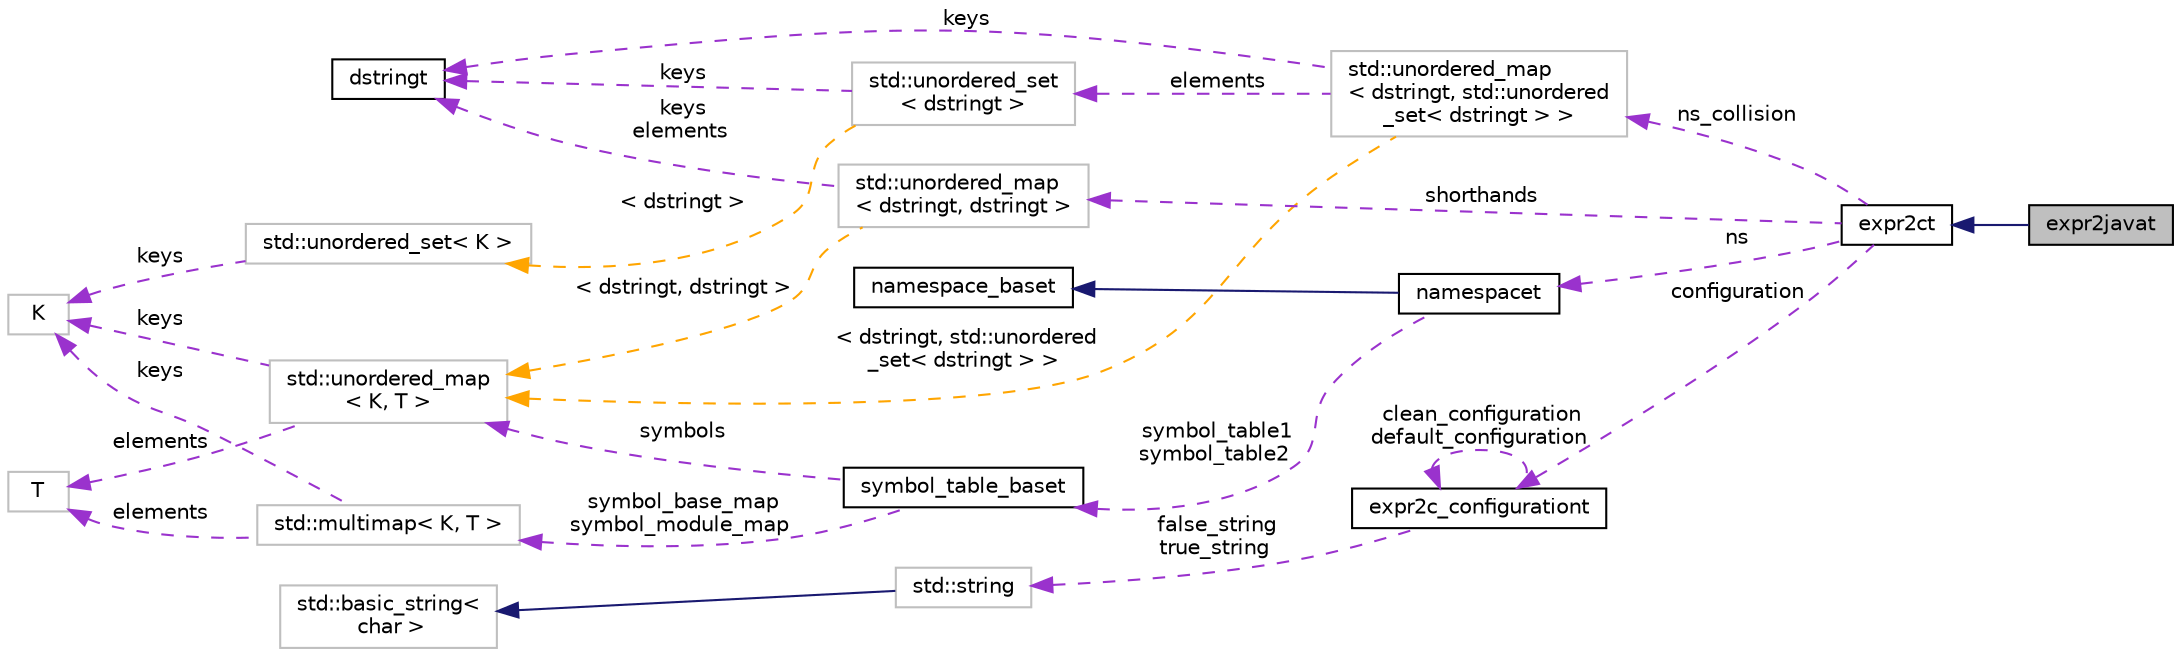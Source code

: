 digraph "expr2javat"
{
 // LATEX_PDF_SIZE
  bgcolor="transparent";
  edge [fontname="Helvetica",fontsize="10",labelfontname="Helvetica",labelfontsize="10"];
  node [fontname="Helvetica",fontsize="10",shape=record];
  rankdir="LR";
  Node1 [label="expr2javat",height=0.2,width=0.4,color="black", fillcolor="grey75", style="filled", fontcolor="black",tooltip=" "];
  Node2 -> Node1 [dir="back",color="midnightblue",fontsize="10",style="solid",fontname="Helvetica"];
  Node2 [label="expr2ct",height=0.2,width=0.4,color="black",URL="$classexpr2ct.html",tooltip=" "];
  Node3 -> Node2 [dir="back",color="darkorchid3",fontsize="10",style="dashed",label=" ns_collision" ,fontname="Helvetica"];
  Node3 [label="std::unordered_map\l\< dstringt, std::unordered\l_set\< dstringt \> \>",height=0.2,width=0.4,color="grey75",tooltip=" "];
  Node4 -> Node3 [dir="back",color="darkorchid3",fontsize="10",style="dashed",label=" elements" ,fontname="Helvetica"];
  Node4 [label="std::unordered_set\l\< dstringt \>",height=0.2,width=0.4,color="grey75",tooltip=" "];
  Node5 -> Node4 [dir="back",color="darkorchid3",fontsize="10",style="dashed",label=" keys" ,fontname="Helvetica"];
  Node5 [label="dstringt",height=0.2,width=0.4,color="black",URL="$classdstringt.html",tooltip="dstringt has one field, an unsigned integer no which is an index into a static table of strings."];
  Node6 -> Node4 [dir="back",color="orange",fontsize="10",style="dashed",label=" \< dstringt \>" ,fontname="Helvetica"];
  Node6 [label="std::unordered_set\< K \>",height=0.2,width=0.4,color="grey75",tooltip="STL class."];
  Node7 -> Node6 [dir="back",color="darkorchid3",fontsize="10",style="dashed",label=" keys" ,fontname="Helvetica"];
  Node7 [label="K",height=0.2,width=0.4,color="grey75",tooltip=" "];
  Node5 -> Node3 [dir="back",color="darkorchid3",fontsize="10",style="dashed",label=" keys" ,fontname="Helvetica"];
  Node8 -> Node3 [dir="back",color="orange",fontsize="10",style="dashed",label=" \< dstringt, std::unordered\l_set\< dstringt \> \>" ,fontname="Helvetica"];
  Node8 [label="std::unordered_map\l\< K, T \>",height=0.2,width=0.4,color="grey75",tooltip="STL class."];
  Node7 -> Node8 [dir="back",color="darkorchid3",fontsize="10",style="dashed",label=" keys" ,fontname="Helvetica"];
  Node9 -> Node8 [dir="back",color="darkorchid3",fontsize="10",style="dashed",label=" elements" ,fontname="Helvetica"];
  Node9 [label="T",height=0.2,width=0.4,color="grey75",tooltip=" "];
  Node10 -> Node2 [dir="back",color="darkorchid3",fontsize="10",style="dashed",label=" ns" ,fontname="Helvetica"];
  Node10 [label="namespacet",height=0.2,width=0.4,color="black",URL="$classnamespacet.html",tooltip="A namespacet is essentially one or two symbol tables bound together, to allow for symbol lookups in t..."];
  Node11 -> Node10 [dir="back",color="midnightblue",fontsize="10",style="solid",fontname="Helvetica"];
  Node11 [label="namespace_baset",height=0.2,width=0.4,color="black",URL="$classnamespace__baset.html",tooltip="Basic interface for a namespace."];
  Node12 -> Node10 [dir="back",color="darkorchid3",fontsize="10",style="dashed",label=" symbol_table1\nsymbol_table2" ,fontname="Helvetica"];
  Node12 [label="symbol_table_baset",height=0.2,width=0.4,color="black",URL="$classsymbol__table__baset.html",tooltip="The symbol table base class interface."];
  Node13 -> Node12 [dir="back",color="darkorchid3",fontsize="10",style="dashed",label=" symbol_base_map\nsymbol_module_map" ,fontname="Helvetica"];
  Node13 [label="std::multimap\< K, T \>",height=0.2,width=0.4,color="grey75",tooltip="STL class."];
  Node7 -> Node13 [dir="back",color="darkorchid3",fontsize="10",style="dashed",label=" keys" ,fontname="Helvetica"];
  Node9 -> Node13 [dir="back",color="darkorchid3",fontsize="10",style="dashed",label=" elements" ,fontname="Helvetica"];
  Node8 -> Node12 [dir="back",color="darkorchid3",fontsize="10",style="dashed",label=" symbols" ,fontname="Helvetica"];
  Node14 -> Node2 [dir="back",color="darkorchid3",fontsize="10",style="dashed",label=" configuration" ,fontname="Helvetica"];
  Node14 [label="expr2c_configurationt",height=0.2,width=0.4,color="black",URL="$structexpr2c__configurationt.html",tooltip="Used for configuring the behaviour of expr2c and type2c."];
  Node14 -> Node14 [dir="back",color="darkorchid3",fontsize="10",style="dashed",label=" clean_configuration\ndefault_configuration" ,fontname="Helvetica"];
  Node15 -> Node14 [dir="back",color="darkorchid3",fontsize="10",style="dashed",label=" false_string\ntrue_string" ,fontname="Helvetica"];
  Node15 [label="std::string",height=0.2,width=0.4,color="grey75",tooltip="STL class."];
  Node16 -> Node15 [dir="back",color="midnightblue",fontsize="10",style="solid",fontname="Helvetica"];
  Node16 [label="std::basic_string\<\l char \>",height=0.2,width=0.4,color="grey75",tooltip="STL class."];
  Node17 -> Node2 [dir="back",color="darkorchid3",fontsize="10",style="dashed",label=" shorthands" ,fontname="Helvetica"];
  Node17 [label="std::unordered_map\l\< dstringt, dstringt \>",height=0.2,width=0.4,color="grey75",tooltip=" "];
  Node5 -> Node17 [dir="back",color="darkorchid3",fontsize="10",style="dashed",label=" keys\nelements" ,fontname="Helvetica"];
  Node8 -> Node17 [dir="back",color="orange",fontsize="10",style="dashed",label=" \< dstringt, dstringt \>" ,fontname="Helvetica"];
}
